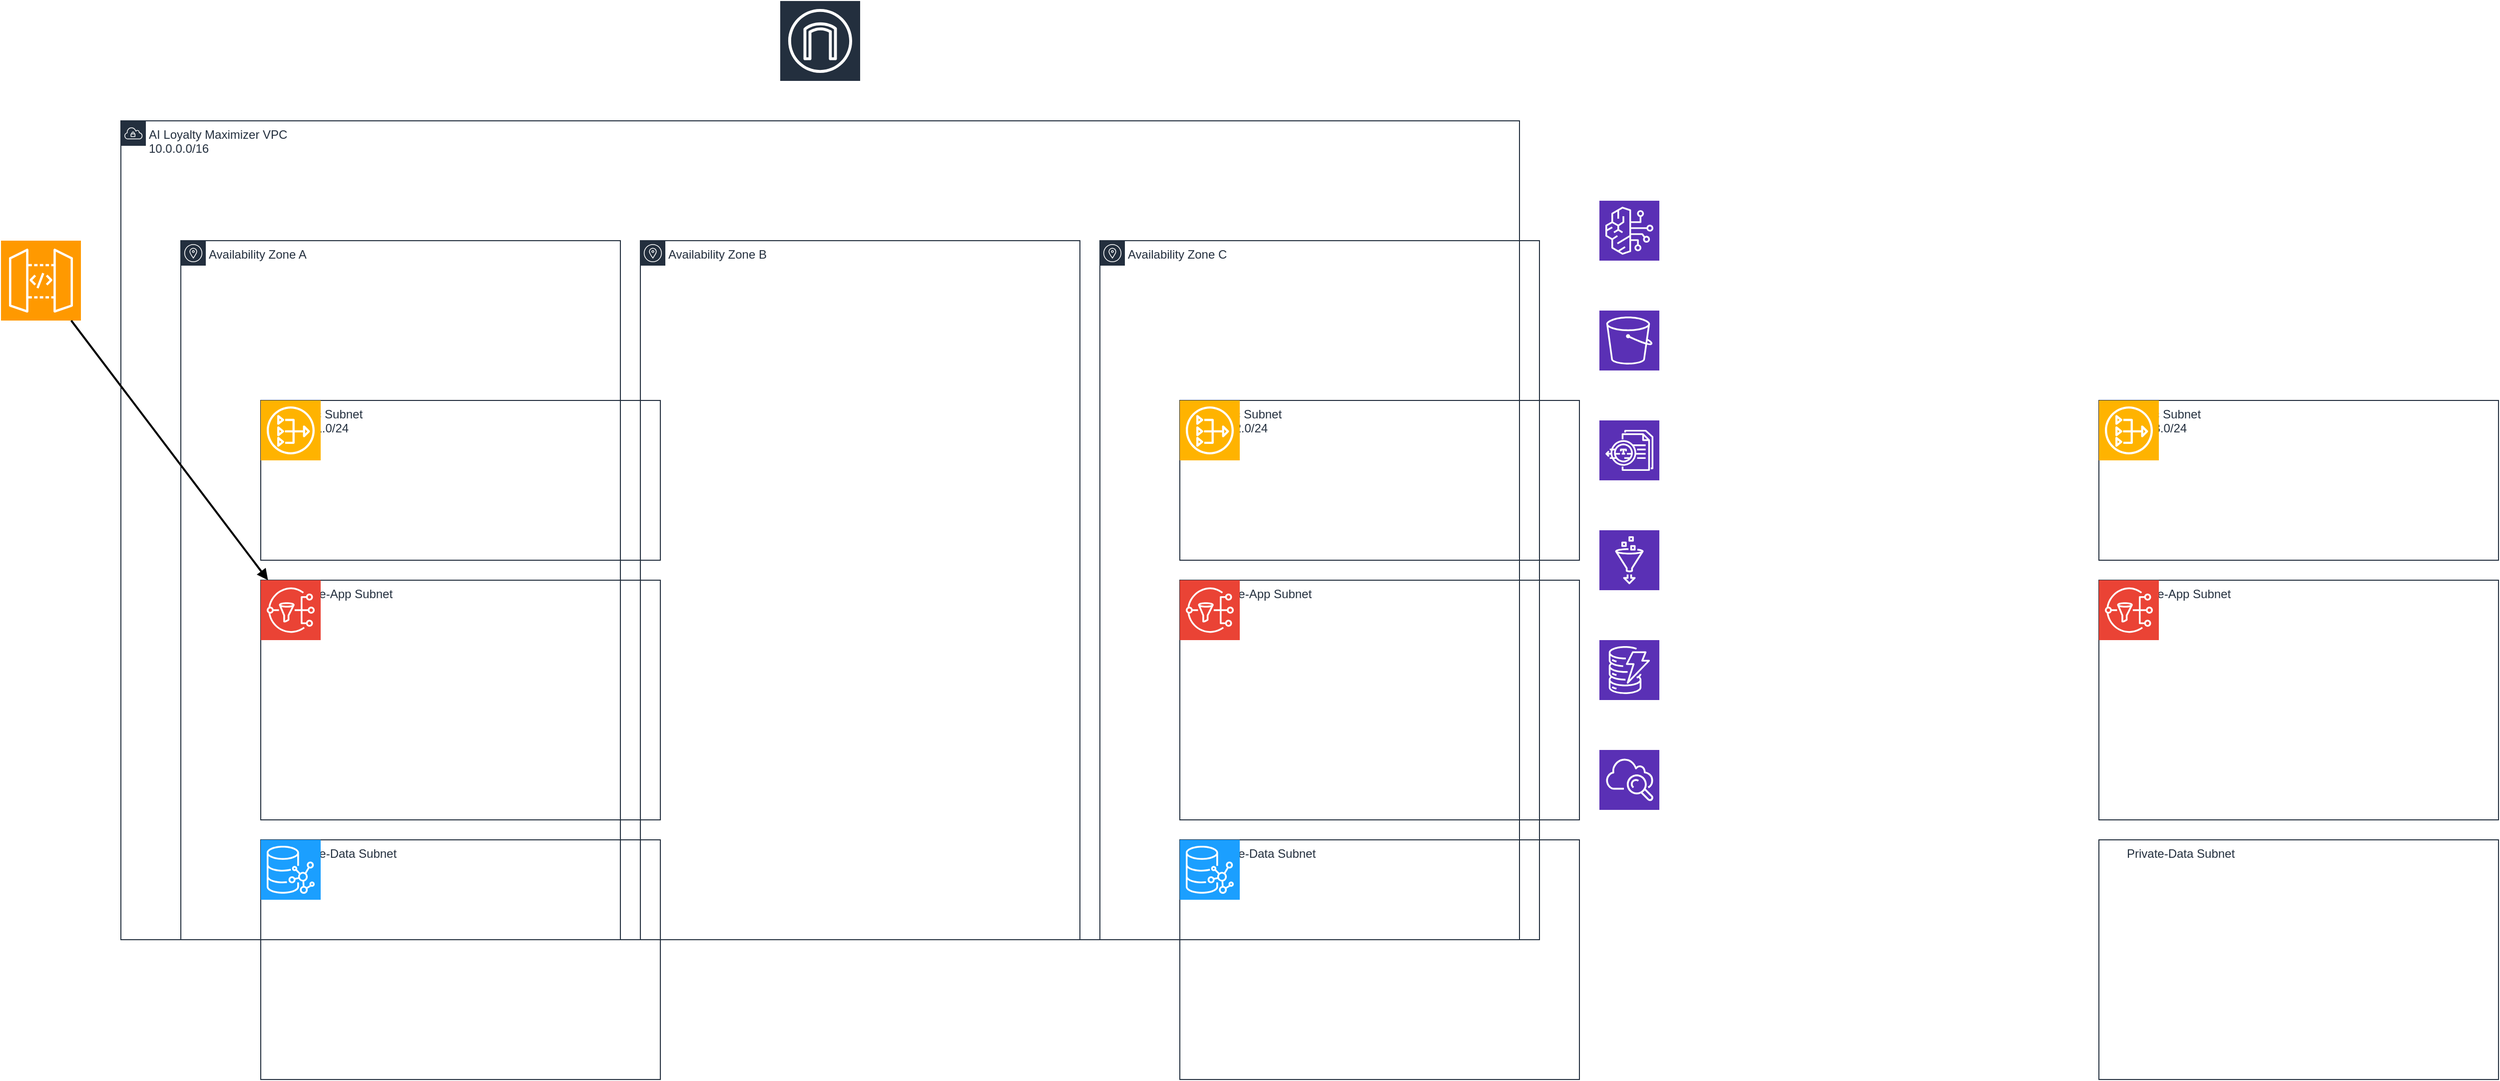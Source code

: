 <mxfile version="24.3.4"><diagram id="03d64b0d-63bb-4977-a94b-d1536f0ed367" name="Prod-Physical-AWS2025-v5"><mxGraphModel dx="1282" dy="841" grid="1" gridSize="10" page="1" pageScale="1" pageWidth="1600" pageHeight="900"><root><mxCell id="0" /><mxCell id="1" parent="0" /><mxCell id="2" parent="1" value="AI Loyalty Maximizer VPC&#10;10.0.0.0/16" style="shape=mxgraph.aws4.group;grIcon=mxgraph.aws4.group_vpc;fillColor=none;strokeColor=#232F3E;fontColor=#232F3E;html=1;verticalAlign=top;align=left;spacingLeft=26;" vertex="1"><mxGeometry x="40" y="40" width="1400" height="820" as="geometry" /></mxCell><mxCell id="3" parent="2" value="Availability Zone A" style="shape=mxgraph.aws4.group;grIcon=mxgraph.aws4.group_availability_zone;fillColor=none;strokeColor=#232F3E;fontColor=#232F3E;html=1;verticalAlign=top;align=left;spacingLeft=26;" vertex="1"><mxGeometry x="60.0" y="120" width="440.0" height="700" as="geometry" /></mxCell><mxCell id="4" parent="2" value="Availability Zone B" style="shape=mxgraph.aws4.group;grIcon=mxgraph.aws4.group_availability_zone;fillColor=none;strokeColor=#232F3E;fontColor=#232F3E;html=1;verticalAlign=top;align=left;spacingLeft=26;" vertex="1"><mxGeometry x="520.0" y="120" width="440.0" height="700" as="geometry" /></mxCell><mxCell id="5" parent="2" value="Availability Zone C" style="shape=mxgraph.aws4.group;grIcon=mxgraph.aws4.group_availability_zone;fillColor=none;strokeColor=#232F3E;fontColor=#232F3E;html=1;verticalAlign=top;align=left;spacingLeft=26;" vertex="1"><mxGeometry x="980.0" y="120" width="440.0" height="700" as="geometry" /></mxCell><mxCell id="6" parent="3" value="Public Subnet&#10;10.0.1.0/24" style="shape=mxgraph.aws4.group;grIcon=mxgraph.aws4.group_public_subnet;fillColor=none;strokeColor=#232F3E;fontColor=#232F3E;html=1;verticalAlign=top;align=left;spacingLeft=26;" vertex="1"><mxGeometry x="80.0" y="160" width="400.0" height="160" as="geometry" /></mxCell><mxCell id="7" parent="3" value="Private-App Subnet" style="shape=mxgraph.aws4.group;grIcon=mxgraph.aws4.group_private_subnet;fillColor=none;strokeColor=#232F3E;fontColor=#232F3E;html=1;verticalAlign=top;align=left;spacingLeft=26;" vertex="1"><mxGeometry x="80.0" y="340" width="400.0" height="240" as="geometry" /></mxCell><mxCell id="8" parent="3" value="Private-Data Subnet" style="shape=mxgraph.aws4.group;grIcon=mxgraph.aws4.group_private_subnet;fillColor=none;strokeColor=#232F3E;fontColor=#232F3E;html=1;verticalAlign=top;align=left;spacingLeft=26;" vertex="1"><mxGeometry x="80.0" y="600" width="400.0" height="240" as="geometry" /></mxCell><mxCell id="9" parent="4" value="Public Subnet&#10;10.0.2.0/24" style="shape=mxgraph.aws4.group;grIcon=mxgraph.aws4.group_public_subnet;fillColor=none;strokeColor=#232F3E;fontColor=#232F3E;html=1;verticalAlign=top;align=left;spacingLeft=26;" vertex="1"><mxGeometry x="540.0" y="160" width="400.0" height="160" as="geometry" /></mxCell><mxCell id="10" parent="4" value="Private-App Subnet" style="shape=mxgraph.aws4.group;grIcon=mxgraph.aws4.group_private_subnet;fillColor=none;strokeColor=#232F3E;fontColor=#232F3E;html=1;verticalAlign=top;align=left;spacingLeft=26;" vertex="1"><mxGeometry x="540.0" y="340" width="400.0" height="240" as="geometry" /></mxCell><mxCell id="11" parent="4" value="Private-Data Subnet" style="shape=mxgraph.aws4.group;grIcon=mxgraph.aws4.group_private_subnet;fillColor=none;strokeColor=#232F3E;fontColor=#232F3E;html=1;verticalAlign=top;align=left;spacingLeft=26;" vertex="1"><mxGeometry x="540.0" y="600" width="400.0" height="240" as="geometry" /></mxCell><mxCell id="12" parent="5" value="Public Subnet&#10;10.0.3.0/24" style="shape=mxgraph.aws4.group;grIcon=mxgraph.aws4.group_public_subnet;fillColor=none;strokeColor=#232F3E;fontColor=#232F3E;html=1;verticalAlign=top;align=left;spacingLeft=26;" vertex="1"><mxGeometry x="1000.0" y="160" width="400.0" height="160" as="geometry" /></mxCell><mxCell id="13" parent="5" value="Private-App Subnet" style="shape=mxgraph.aws4.group;grIcon=mxgraph.aws4.group_private_subnet;fillColor=none;strokeColor=#232F3E;fontColor=#232F3E;html=1;verticalAlign=top;align=left;spacingLeft=26;" vertex="1"><mxGeometry x="1000.0" y="340" width="400.0" height="240" as="geometry" /></mxCell><mxCell id="14" parent="5" value="Private-Data Subnet" style="shape=mxgraph.aws4.group;grIcon=mxgraph.aws4.group_private_subnet;fillColor=none;strokeColor=#232F3E;fontColor=#232F3E;html=1;verticalAlign=top;align=left;spacingLeft=26;" vertex="1"><mxGeometry x="1000.0" y="600" width="400.0" height="240" as="geometry" /></mxCell><mxCell id="15" parent="6" style="shape=mxgraph.aws4.resourceIcon;resIcon=mxgraph.aws4.nat_gateway;fillColor=#FFB300;strokeColor=#FFFFFF;gradientColor=none;verticalLabelPosition=bottom;verticalAlign=top;html=1;" vertex="1"><mxGeometry x="0" y="0" width="60" height="60" as="geometry" /></mxCell><mxCell id="16" parent="9" style="shape=mxgraph.aws4.resourceIcon;resIcon=mxgraph.aws4.nat_gateway;fillColor=#FFB300;strokeColor=#FFFFFF;gradientColor=none;verticalLabelPosition=bottom;verticalAlign=top;html=1;" vertex="1"><mxGeometry x="0" y="0" width="60" height="60" as="geometry" /></mxCell><mxCell id="17" parent="12" style="shape=mxgraph.aws4.resourceIcon;resIcon=mxgraph.aws4.nat_gateway;fillColor=#FFB300;strokeColor=#FFFFFF;gradientColor=none;verticalLabelPosition=bottom;verticalAlign=top;html=1;" vertex="1"><mxGeometry x="0" y="0" width="60" height="60" as="geometry" /></mxCell><mxCell id="18" parent="7" style="shape=mxgraph.aws4.resourceIcon;resIcon=mxgraph.aws4.lambda_function;fillColor=#F58A1F;strokeColor=#FFFFFF;gradientColor=none;verticalLabelPosition=bottom;verticalAlign=top;html=1;" vertex="1"><mxGeometry x="0" y="0" width="60" height="60" as="geometry" /></mxCell><mxCell id="19" parent="7" style="shape=mxgraph.aws4.resourceIcon;resIcon=mxgraph.aws4.step_functions;fillColor=#8056E0;strokeColor=#FFFFFF;gradientColor=none;verticalLabelPosition=bottom;verticalAlign=top;html=1;" vertex="1"><mxGeometry x="0" y="0" width="60" height="60" as="geometry" /></mxCell><mxCell id="20" parent="7" style="shape=mxgraph.aws4.resourceIcon;resIcon=mxgraph.aws4.sns;fillColor=#EA4335;strokeColor=#FFFFFF;gradientColor=none;verticalLabelPosition=bottom;verticalAlign=top;html=1;" vertex="1"><mxGeometry x="0" y="0" width="60" height="60" as="geometry" /></mxCell><mxCell id="21" parent="10" style="shape=mxgraph.aws4.resourceIcon;resIcon=mxgraph.aws4.lambda_function;fillColor=#F58A1F;strokeColor=#FFFFFF;gradientColor=none;verticalLabelPosition=bottom;verticalAlign=top;html=1;" vertex="1"><mxGeometry x="0" y="0" width="60" height="60" as="geometry" /></mxCell><mxCell id="22" parent="10" style="shape=mxgraph.aws4.resourceIcon;resIcon=mxgraph.aws4.step_functions;fillColor=#8056E0;strokeColor=#FFFFFF;gradientColor=none;verticalLabelPosition=bottom;verticalAlign=top;html=1;" vertex="1"><mxGeometry x="0" y="0" width="60" height="60" as="geometry" /></mxCell><mxCell id="23" parent="10" style="shape=mxgraph.aws4.resourceIcon;resIcon=mxgraph.aws4.sns;fillColor=#EA4335;strokeColor=#FFFFFF;gradientColor=none;verticalLabelPosition=bottom;verticalAlign=top;html=1;" vertex="1"><mxGeometry x="0" y="0" width="60" height="60" as="geometry" /></mxCell><mxCell id="24" parent="13" style="shape=mxgraph.aws4.resourceIcon;resIcon=mxgraph.aws4.lambda_function;fillColor=#F58A1F;strokeColor=#FFFFFF;gradientColor=none;verticalLabelPosition=bottom;verticalAlign=top;html=1;" vertex="1"><mxGeometry x="0" y="0" width="60" height="60" as="geometry" /></mxCell><mxCell id="25" parent="13" style="shape=mxgraph.aws4.resourceIcon;resIcon=mxgraph.aws4.step_functions;fillColor=#8056E0;strokeColor=#FFFFFF;gradientColor=none;verticalLabelPosition=bottom;verticalAlign=top;html=1;" vertex="1"><mxGeometry x="0" y="0" width="60" height="60" as="geometry" /></mxCell><mxCell id="26" parent="13" style="shape=mxgraph.aws4.resourceIcon;resIcon=mxgraph.aws4.sns;fillColor=#EA4335;strokeColor=#FFFFFF;gradientColor=none;verticalLabelPosition=bottom;verticalAlign=top;html=1;" vertex="1"><mxGeometry x="0" y="0" width="60" height="60" as="geometry" /></mxCell><mxCell id="27" parent="8" style="shape=mxgraph.aws4.resourceIcon;resIcon=mxgraph.aws4.neptune;fillColor=#1B9FFF;strokeColor=#FFFFFF;gradientColor=none;verticalLabelPosition=bottom;verticalAlign=top;html=1;" vertex="1"><mxGeometry x="0" y="0" width="60" height="60" as="geometry" /></mxCell><mxCell id="28" parent="11" style="shape=mxgraph.aws4.resourceIcon;resIcon=mxgraph.aws4.neptune;fillColor=#1B9FFF;strokeColor=#FFFFFF;gradientColor=none;verticalLabelPosition=bottom;verticalAlign=top;html=1;" vertex="1"><mxGeometry x="0" y="0" width="60" height="60" as="geometry" /></mxCell><mxCell id="29" parent="1" style="shape=mxgraph.aws4.resourceIcon;resIcon=mxgraph.aws4.internet_gateway;fillColor=#232F3E;strokeColor=#FFFFFF;gradientColor=none;verticalLabelPosition=bottom;verticalAlign=top;html=1;" vertex="1"><mxGeometry x="700.0" y="-80" width="80" height="80" as="geometry" /></mxCell><mxCell id="30" parent="1" style="shape=mxgraph.aws4.resourceIcon;resIcon=mxgraph.aws4.api_gateway;fillColor=#FF9900;strokeColor=#FFFFFF;gradientColor=none;verticalLabelPosition=bottom;verticalAlign=top;html=1;" vertex="1"><mxGeometry x="-80" y="160" width="80" height="80" as="geometry" /></mxCell><mxCell id="31" parent="1" style="shape=mxgraph.aws4.resourceIcon;resIcon=mxgraph.aws4.bedrock;fillColor=#5A30B5;strokeColor=#FFFFFF;gradientColor=none;verticalLabelPosition=bottom;verticalAlign=top;html=1;" vertex="1"><mxGeometry x="1520" y="120" width="60" height="60" as="geometry" /></mxCell><mxCell id="32" parent="1" style="shape=mxgraph.aws4.resourceIcon;resIcon=mxgraph.aws4.s3;fillColor=#5A30B5;strokeColor=#FFFFFF;gradientColor=none;verticalLabelPosition=bottom;verticalAlign=top;html=1;" vertex="1"><mxGeometry x="1520" y="230" width="60" height="60" as="geometry" /></mxCell><mxCell id="33" parent="1" style="shape=mxgraph.aws4.resourceIcon;resIcon=mxgraph.aws4.textract;fillColor=#5A30B5;strokeColor=#FFFFFF;gradientColor=none;verticalLabelPosition=bottom;verticalAlign=top;html=1;" vertex="1"><mxGeometry x="1520" y="340" width="60" height="60" as="geometry" /></mxCell><mxCell id="34" parent="1" style="shape=mxgraph.aws4.resourceIcon;resIcon=mxgraph.aws4.glue;fillColor=#5A30B5;strokeColor=#FFFFFF;gradientColor=none;verticalLabelPosition=bottom;verticalAlign=top;html=1;" vertex="1"><mxGeometry x="1520" y="450" width="60" height="60" as="geometry" /></mxCell><mxCell id="35" parent="1" style="shape=mxgraph.aws4.resourceIcon;resIcon=mxgraph.aws4.dynamodb;fillColor=#5A30B5;strokeColor=#FFFFFF;gradientColor=none;verticalLabelPosition=bottom;verticalAlign=top;html=1;" vertex="1"><mxGeometry x="1520" y="560" width="60" height="60" as="geometry" /></mxCell><mxCell id="36" parent="1" style="shape=mxgraph.aws4.resourceIcon;resIcon=mxgraph.aws4.cloudwatch;fillColor=#5A30B5;strokeColor=#FFFFFF;gradientColor=none;verticalLabelPosition=bottom;verticalAlign=top;html=1;" vertex="1"><mxGeometry x="1520" y="670" width="60" height="60" as="geometry" /></mxCell><mxCell id="37" parent="1" style="endArrow=block;endFill=1;strokeWidth=2;" edge="1" source="30" target="18"><mxGeometry relative="1" as="geometry" /></mxCell></root></mxGraphModel></diagram></mxfile>